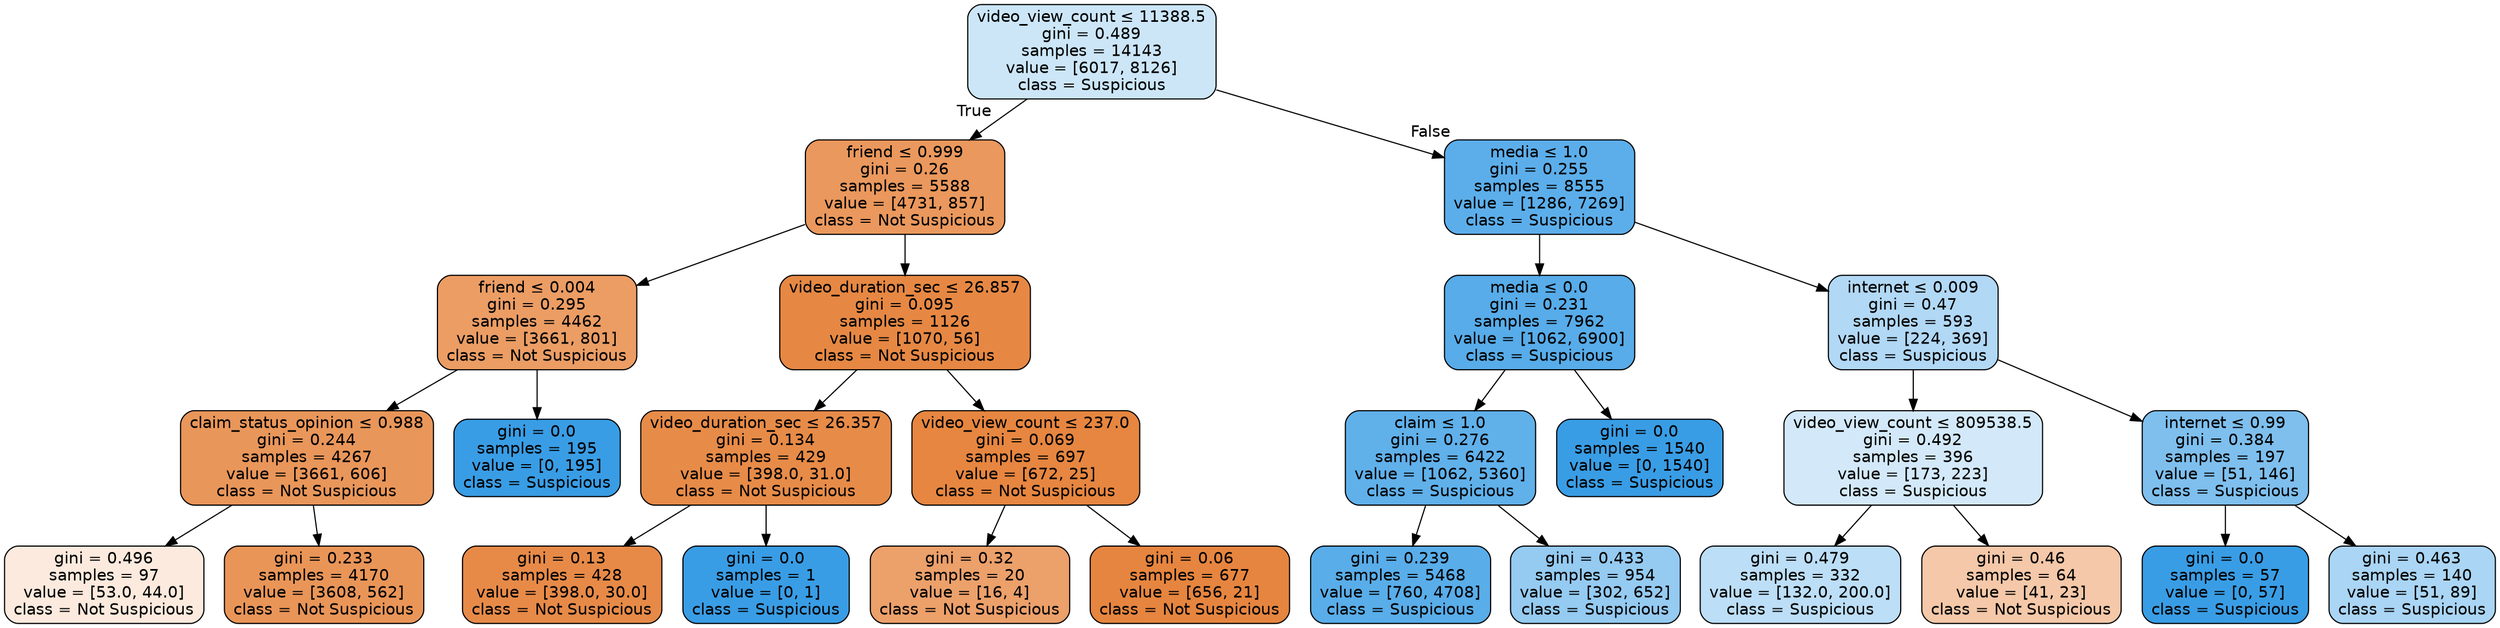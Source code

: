 digraph Tree {
node [shape=box, style="filled, rounded", color="black", fontname="helvetica"] ;
edge [fontname="helvetica"] ;
0 [label=<video_view_count &le; 11388.5<br/>gini = 0.489<br/>samples = 14143<br/>value = [6017, 8126]<br/>class = Suspicious>, fillcolor="#cce6f8"] ;
1 [label=<friend &le; 0.999<br/>gini = 0.26<br/>samples = 5588<br/>value = [4731, 857]<br/>class = Not Suspicious>, fillcolor="#ea985d"] ;
0 -> 1 [labeldistance=2.5, labelangle=45, headlabel="True"] ;
2 [label=<friend &le; 0.004<br/>gini = 0.295<br/>samples = 4462<br/>value = [3661, 801]<br/>class = Not Suspicious>, fillcolor="#eb9d64"] ;
1 -> 2 ;
3 [label=<claim_status_opinion &le; 0.988<br/>gini = 0.244<br/>samples = 4267<br/>value = [3661, 606]<br/>class = Not Suspicious>, fillcolor="#e9965a"] ;
2 -> 3 ;
4 [label=<gini = 0.496<br/>samples = 97<br/>value = [53.0, 44.0]<br/>class = Not Suspicious>, fillcolor="#fbeadd"] ;
3 -> 4 ;
5 [label=<gini = 0.233<br/>samples = 4170<br/>value = [3608, 562]<br/>class = Not Suspicious>, fillcolor="#e99558"] ;
3 -> 5 ;
6 [label=<gini = 0.0<br/>samples = 195<br/>value = [0, 195]<br/>class = Suspicious>, fillcolor="#399de5"] ;
2 -> 6 ;
7 [label=<video_duration_sec &le; 26.857<br/>gini = 0.095<br/>samples = 1126<br/>value = [1070, 56]<br/>class = Not Suspicious>, fillcolor="#e68843"] ;
1 -> 7 ;
8 [label=<video_duration_sec &le; 26.357<br/>gini = 0.134<br/>samples = 429<br/>value = [398.0, 31.0]<br/>class = Not Suspicious>, fillcolor="#e78b48"] ;
7 -> 8 ;
9 [label=<gini = 0.13<br/>samples = 428<br/>value = [398.0, 30.0]<br/>class = Not Suspicious>, fillcolor="#e78a48"] ;
8 -> 9 ;
10 [label=<gini = 0.0<br/>samples = 1<br/>value = [0, 1]<br/>class = Suspicious>, fillcolor="#399de5"] ;
8 -> 10 ;
11 [label=<video_view_count &le; 237.0<br/>gini = 0.069<br/>samples = 697<br/>value = [672, 25]<br/>class = Not Suspicious>, fillcolor="#e68640"] ;
7 -> 11 ;
12 [label=<gini = 0.32<br/>samples = 20<br/>value = [16, 4]<br/>class = Not Suspicious>, fillcolor="#eca06a"] ;
11 -> 12 ;
13 [label=<gini = 0.06<br/>samples = 677<br/>value = [656, 21]<br/>class = Not Suspicious>, fillcolor="#e6853f"] ;
11 -> 13 ;
14 [label=<media &le; 1.0<br/>gini = 0.255<br/>samples = 8555<br/>value = [1286, 7269]<br/>class = Suspicious>, fillcolor="#5caeea"] ;
0 -> 14 [labeldistance=2.5, labelangle=-45, headlabel="False"] ;
15 [label=<media &le; 0.0<br/>gini = 0.231<br/>samples = 7962<br/>value = [1062, 6900]<br/>class = Suspicious>, fillcolor="#57ace9"] ;
14 -> 15 ;
16 [label=<claim &le; 1.0<br/>gini = 0.276<br/>samples = 6422<br/>value = [1062, 5360]<br/>class = Suspicious>, fillcolor="#60b0ea"] ;
15 -> 16 ;
17 [label=<gini = 0.239<br/>samples = 5468<br/>value = [760, 4708]<br/>class = Suspicious>, fillcolor="#59ade9"] ;
16 -> 17 ;
18 [label=<gini = 0.433<br/>samples = 954<br/>value = [302, 652]<br/>class = Suspicious>, fillcolor="#95caf1"] ;
16 -> 18 ;
19 [label=<gini = 0.0<br/>samples = 1540<br/>value = [0, 1540]<br/>class = Suspicious>, fillcolor="#399de5"] ;
15 -> 19 ;
20 [label=<internet &le; 0.009<br/>gini = 0.47<br/>samples = 593<br/>value = [224, 369]<br/>class = Suspicious>, fillcolor="#b1d8f5"] ;
14 -> 20 ;
21 [label=<video_view_count &le; 809538.5<br/>gini = 0.492<br/>samples = 396<br/>value = [173, 223]<br/>class = Suspicious>, fillcolor="#d3e9f9"] ;
20 -> 21 ;
22 [label=<gini = 0.479<br/>samples = 332<br/>value = [132.0, 200.0]<br/>class = Suspicious>, fillcolor="#bcdef6"] ;
21 -> 22 ;
23 [label=<gini = 0.46<br/>samples = 64<br/>value = [41, 23]<br/>class = Not Suspicious>, fillcolor="#f4c8a8"] ;
21 -> 23 ;
24 [label=<internet &le; 0.99<br/>gini = 0.384<br/>samples = 197<br/>value = [51, 146]<br/>class = Suspicious>, fillcolor="#7ebfee"] ;
20 -> 24 ;
25 [label=<gini = 0.0<br/>samples = 57<br/>value = [0, 57]<br/>class = Suspicious>, fillcolor="#399de5"] ;
24 -> 25 ;
26 [label=<gini = 0.463<br/>samples = 140<br/>value = [51, 89]<br/>class = Suspicious>, fillcolor="#aad5f4"] ;
24 -> 26 ;
}